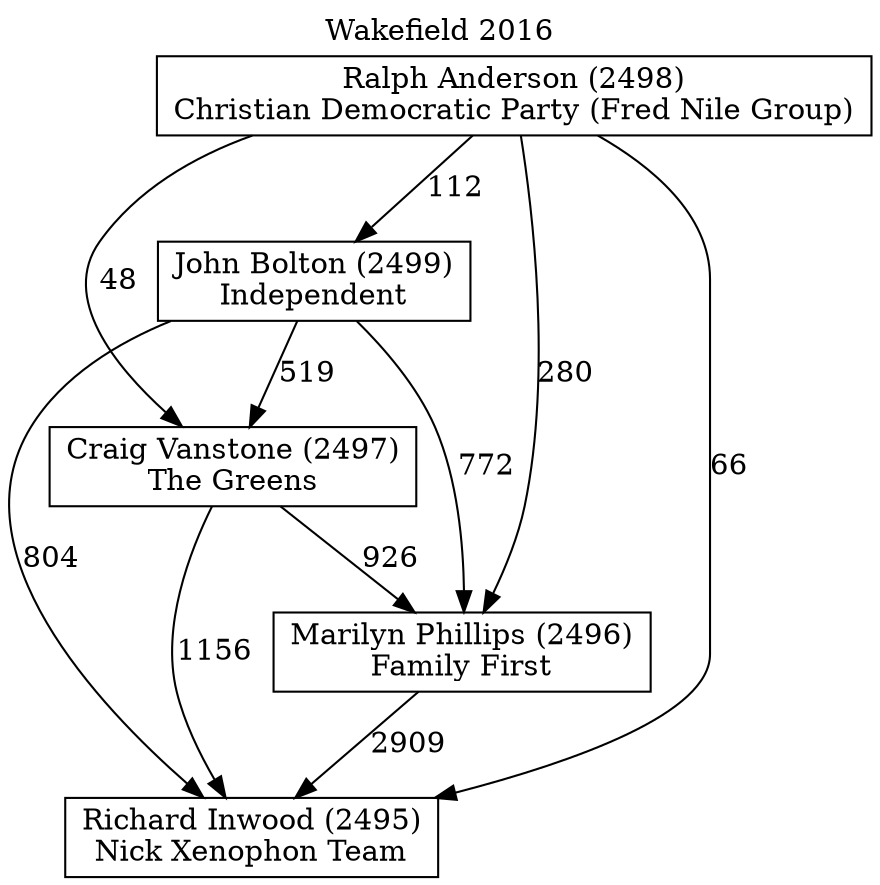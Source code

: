 // House preference flow
digraph "Richard Inwood (2495)_Wakefield_2016" {
	graph [label="Wakefield 2016" labelloc=t mclimit=10]
	node [shape=box]
	"John Bolton (2499)" [label="John Bolton (2499)
Independent"]
	"Marilyn Phillips (2496)" [label="Marilyn Phillips (2496)
Family First"]
	"Richard Inwood (2495)" [label="Richard Inwood (2495)
Nick Xenophon Team"]
	"Craig Vanstone (2497)" [label="Craig Vanstone (2497)
The Greens"]
	"Ralph Anderson (2498)" [label="Ralph Anderson (2498)
Christian Democratic Party (Fred Nile Group)"]
	"John Bolton (2499)" -> "Richard Inwood (2495)" [label=804]
	"Ralph Anderson (2498)" -> "Marilyn Phillips (2496)" [label=280]
	"Marilyn Phillips (2496)" -> "Richard Inwood (2495)" [label=2909]
	"Craig Vanstone (2497)" -> "Richard Inwood (2495)" [label=1156]
	"Ralph Anderson (2498)" -> "Richard Inwood (2495)" [label=66]
	"John Bolton (2499)" -> "Marilyn Phillips (2496)" [label=772]
	"John Bolton (2499)" -> "Craig Vanstone (2497)" [label=519]
	"Ralph Anderson (2498)" -> "John Bolton (2499)" [label=112]
	"Ralph Anderson (2498)" -> "Craig Vanstone (2497)" [label=48]
	"Craig Vanstone (2497)" -> "Marilyn Phillips (2496)" [label=926]
}
